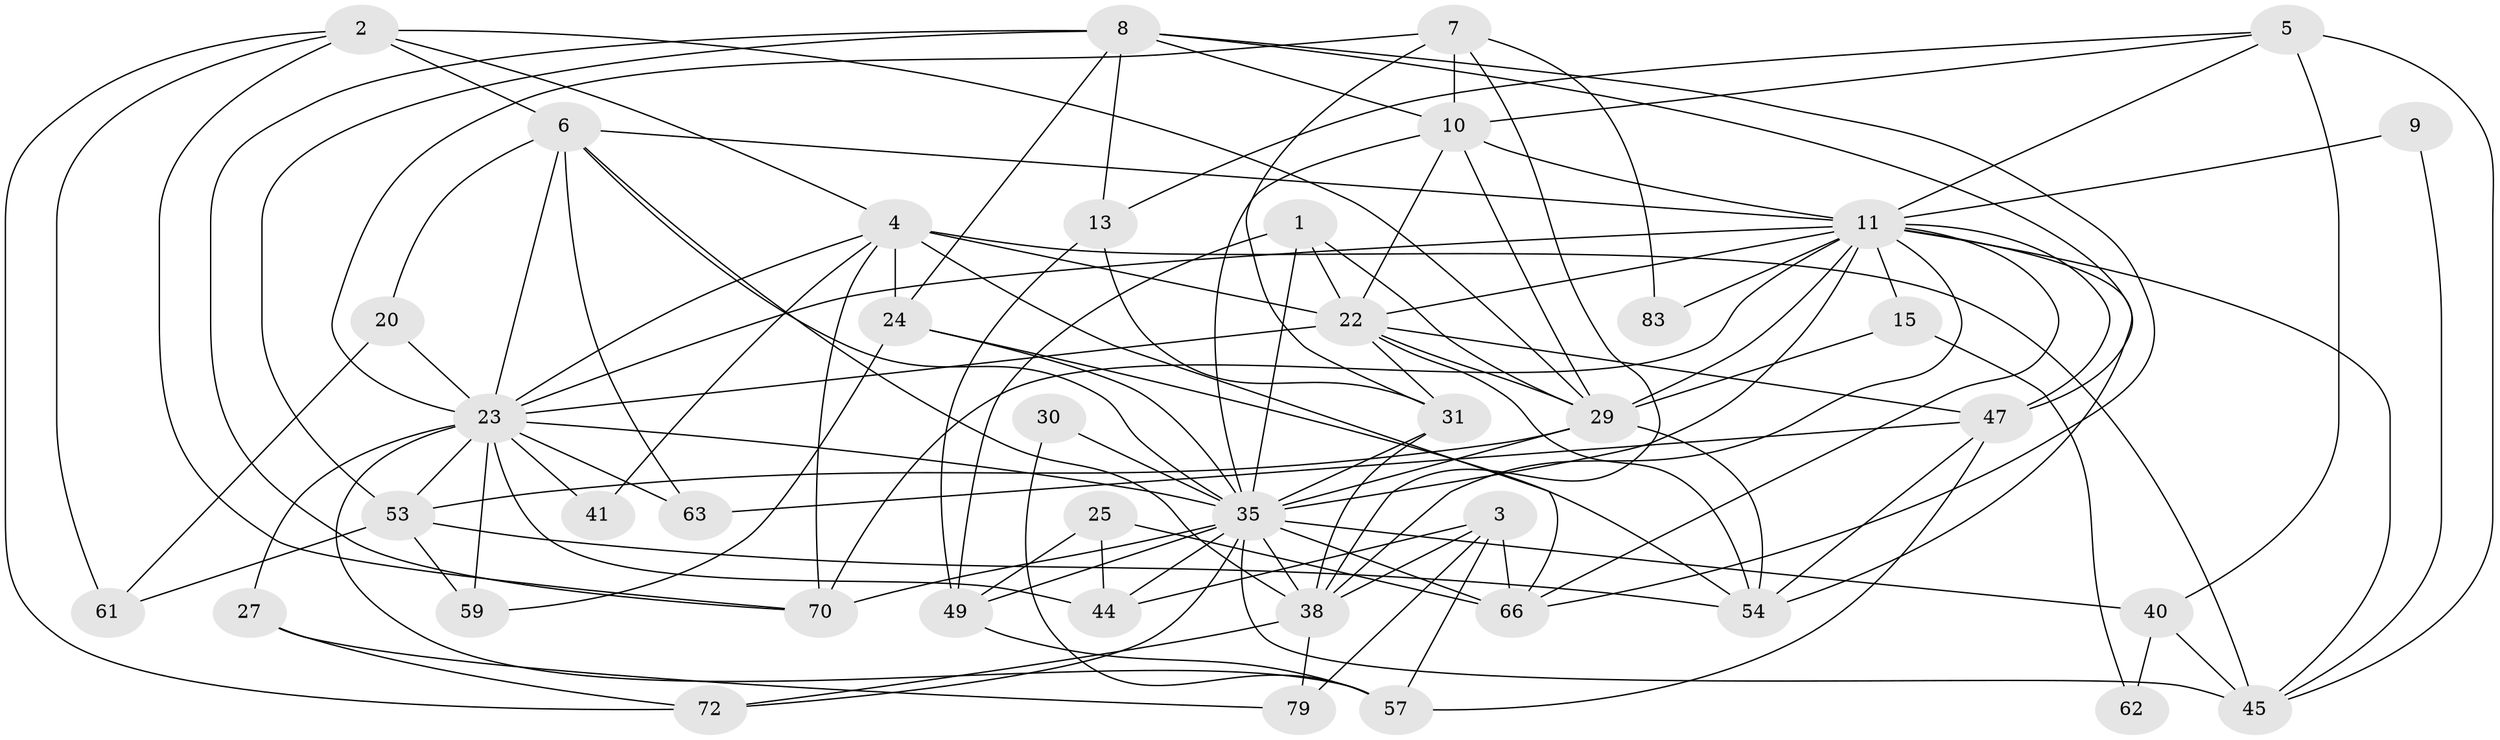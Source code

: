 // original degree distribution, {3: 0.2823529411764706, 5: 0.23529411764705882, 2: 0.1411764705882353, 7: 0.023529411764705882, 4: 0.2, 6: 0.10588235294117647, 8: 0.011764705882352941}
// Generated by graph-tools (version 1.1) at 2025/15/03/09/25 04:15:02]
// undirected, 42 vertices, 116 edges
graph export_dot {
graph [start="1"]
  node [color=gray90,style=filled];
  1 [super="+34"];
  2 [super="+28"];
  3;
  4 [super="+50+12"];
  5 [super="+26"];
  6 [super="+18"];
  7 [super="+16"];
  8 [super="+17"];
  9;
  10 [super="+48+36"];
  11 [super="+33+19+21"];
  13 [super="+14"];
  15;
  20 [super="+74"];
  22 [super="+52+56"];
  23 [super="+69+37"];
  24 [super="+78+68"];
  25 [super="+84"];
  27;
  29 [super="+42+76+80"];
  30 [super="+65"];
  31 [super="+32"];
  35 [super="+43+85+39"];
  38 [super="+81"];
  40;
  41;
  44;
  45;
  47;
  49;
  53;
  54 [super="+60"];
  57;
  59;
  61;
  62;
  63;
  66 [super="+71"];
  70;
  72;
  79;
  83;
  1 -- 35 [weight=2];
  1 -- 22;
  1 -- 49 [weight=2];
  1 -- 29;
  2 -- 29;
  2 -- 6;
  2 -- 70;
  2 -- 72;
  2 -- 61;
  2 -- 4;
  3 -- 57;
  3 -- 44;
  3 -- 66;
  3 -- 79;
  3 -- 38;
  4 -- 45;
  4 -- 22;
  4 -- 24 [weight=2];
  4 -- 41;
  4 -- 70;
  4 -- 66;
  4 -- 23;
  5 -- 40;
  5 -- 13;
  5 -- 45;
  5 -- 11;
  5 -- 10;
  6 -- 20;
  6 -- 63;
  6 -- 38;
  6 -- 11;
  6 -- 35;
  6 -- 23;
  7 -- 83;
  7 -- 38;
  7 -- 31;
  7 -- 23;
  7 -- 10;
  8 -- 66;
  8 -- 13;
  8 -- 70;
  8 -- 53;
  8 -- 47;
  8 -- 24;
  8 -- 10;
  9 -- 45;
  9 -- 11;
  10 -- 29 [weight=2];
  10 -- 22;
  10 -- 35;
  10 -- 11;
  11 -- 54;
  11 -- 29;
  11 -- 47;
  11 -- 70;
  11 -- 83;
  11 -- 38;
  11 -- 15;
  11 -- 23;
  11 -- 35;
  11 -- 66;
  11 -- 45;
  11 -- 22;
  13 -- 49;
  13 -- 31;
  15 -- 62;
  15 -- 29;
  20 -- 61;
  20 -- 23;
  22 -- 47;
  22 -- 29;
  22 -- 31;
  22 -- 54;
  22 -- 23;
  23 -- 27;
  23 -- 35 [weight=2];
  23 -- 53;
  23 -- 41;
  23 -- 44;
  23 -- 57;
  23 -- 59;
  23 -- 63;
  24 -- 59;
  24 -- 54;
  24 -- 35;
  25 -- 44 [weight=2];
  25 -- 66;
  25 -- 49;
  27 -- 72;
  27 -- 79;
  29 -- 54;
  29 -- 35;
  29 -- 53;
  30 -- 57;
  30 -- 35 [weight=2];
  31 -- 35;
  31 -- 38;
  35 -- 38;
  35 -- 66 [weight=3];
  35 -- 49;
  35 -- 70;
  35 -- 44;
  35 -- 40;
  35 -- 72;
  35 -- 45;
  38 -- 72;
  38 -- 79;
  40 -- 45;
  40 -- 62;
  47 -- 57;
  47 -- 63;
  47 -- 54;
  49 -- 57;
  53 -- 59;
  53 -- 61;
  53 -- 54;
}

